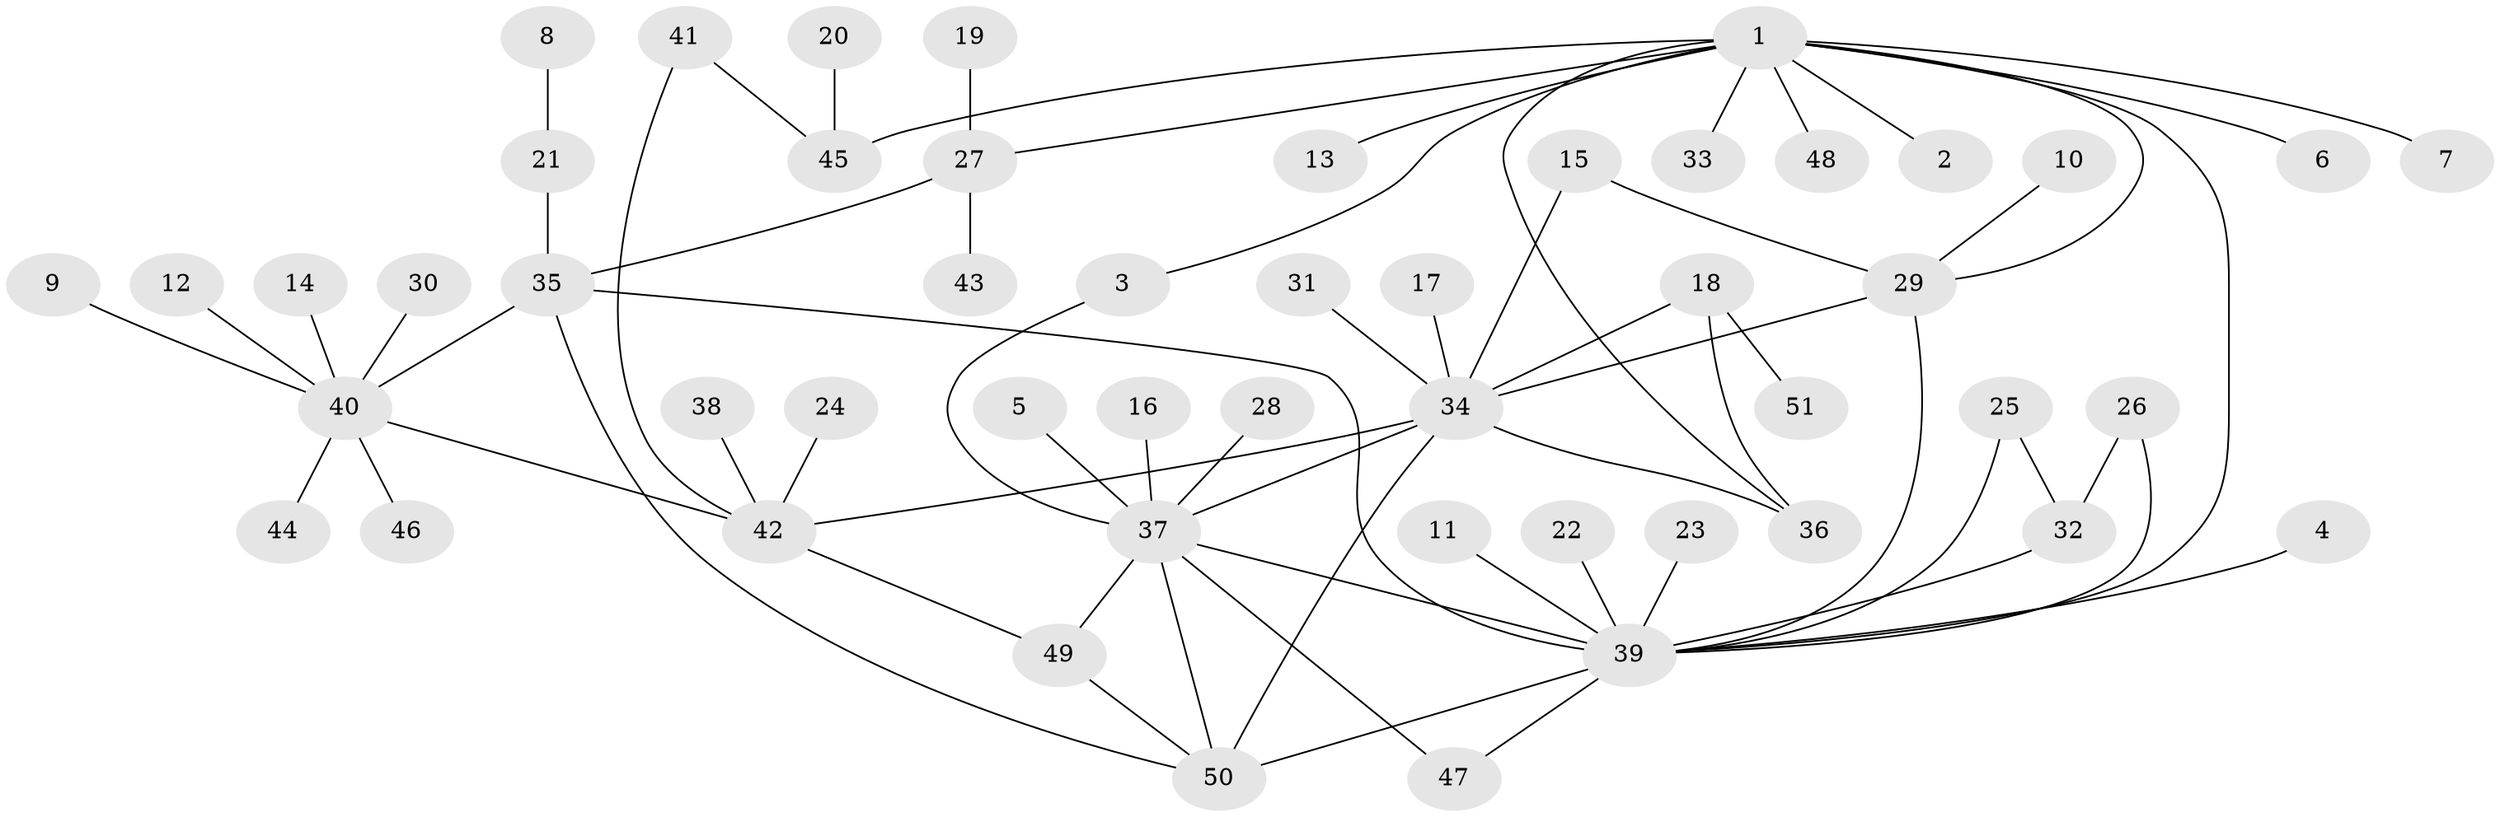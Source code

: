 // original degree distribution, {3: 0.0784313725490196, 11: 0.029411764705882353, 2: 0.19607843137254902, 7: 0.029411764705882353, 1: 0.5588235294117647, 10: 0.0196078431372549, 8: 0.00980392156862745, 4: 0.049019607843137254, 5: 0.029411764705882353}
// Generated by graph-tools (version 1.1) at 2025/25/03/09/25 03:25:59]
// undirected, 51 vertices, 67 edges
graph export_dot {
graph [start="1"]
  node [color=gray90,style=filled];
  1;
  2;
  3;
  4;
  5;
  6;
  7;
  8;
  9;
  10;
  11;
  12;
  13;
  14;
  15;
  16;
  17;
  18;
  19;
  20;
  21;
  22;
  23;
  24;
  25;
  26;
  27;
  28;
  29;
  30;
  31;
  32;
  33;
  34;
  35;
  36;
  37;
  38;
  39;
  40;
  41;
  42;
  43;
  44;
  45;
  46;
  47;
  48;
  49;
  50;
  51;
  1 -- 2 [weight=1.0];
  1 -- 3 [weight=1.0];
  1 -- 6 [weight=1.0];
  1 -- 7 [weight=1.0];
  1 -- 13 [weight=1.0];
  1 -- 27 [weight=1.0];
  1 -- 29 [weight=1.0];
  1 -- 33 [weight=1.0];
  1 -- 36 [weight=1.0];
  1 -- 39 [weight=1.0];
  1 -- 45 [weight=1.0];
  1 -- 48 [weight=1.0];
  3 -- 37 [weight=1.0];
  4 -- 39 [weight=1.0];
  5 -- 37 [weight=1.0];
  8 -- 21 [weight=1.0];
  9 -- 40 [weight=1.0];
  10 -- 29 [weight=1.0];
  11 -- 39 [weight=1.0];
  12 -- 40 [weight=1.0];
  14 -- 40 [weight=1.0];
  15 -- 29 [weight=1.0];
  15 -- 34 [weight=1.0];
  16 -- 37 [weight=1.0];
  17 -- 34 [weight=1.0];
  18 -- 34 [weight=1.0];
  18 -- 36 [weight=1.0];
  18 -- 51 [weight=1.0];
  19 -- 27 [weight=1.0];
  20 -- 45 [weight=1.0];
  21 -- 35 [weight=1.0];
  22 -- 39 [weight=1.0];
  23 -- 39 [weight=1.0];
  24 -- 42 [weight=1.0];
  25 -- 32 [weight=1.0];
  25 -- 39 [weight=1.0];
  26 -- 32 [weight=1.0];
  26 -- 39 [weight=1.0];
  27 -- 35 [weight=1.0];
  27 -- 43 [weight=1.0];
  28 -- 37 [weight=1.0];
  29 -- 34 [weight=1.0];
  29 -- 39 [weight=1.0];
  30 -- 40 [weight=1.0];
  31 -- 34 [weight=1.0];
  32 -- 39 [weight=1.0];
  34 -- 36 [weight=1.0];
  34 -- 37 [weight=1.0];
  34 -- 42 [weight=1.0];
  34 -- 50 [weight=1.0];
  35 -- 39 [weight=1.0];
  35 -- 40 [weight=1.0];
  35 -- 50 [weight=1.0];
  37 -- 39 [weight=1.0];
  37 -- 47 [weight=1.0];
  37 -- 49 [weight=1.0];
  37 -- 50 [weight=1.0];
  38 -- 42 [weight=1.0];
  39 -- 47 [weight=1.0];
  39 -- 50 [weight=2.0];
  40 -- 42 [weight=1.0];
  40 -- 44 [weight=1.0];
  40 -- 46 [weight=1.0];
  41 -- 42 [weight=1.0];
  41 -- 45 [weight=1.0];
  42 -- 49 [weight=1.0];
  49 -- 50 [weight=1.0];
}
